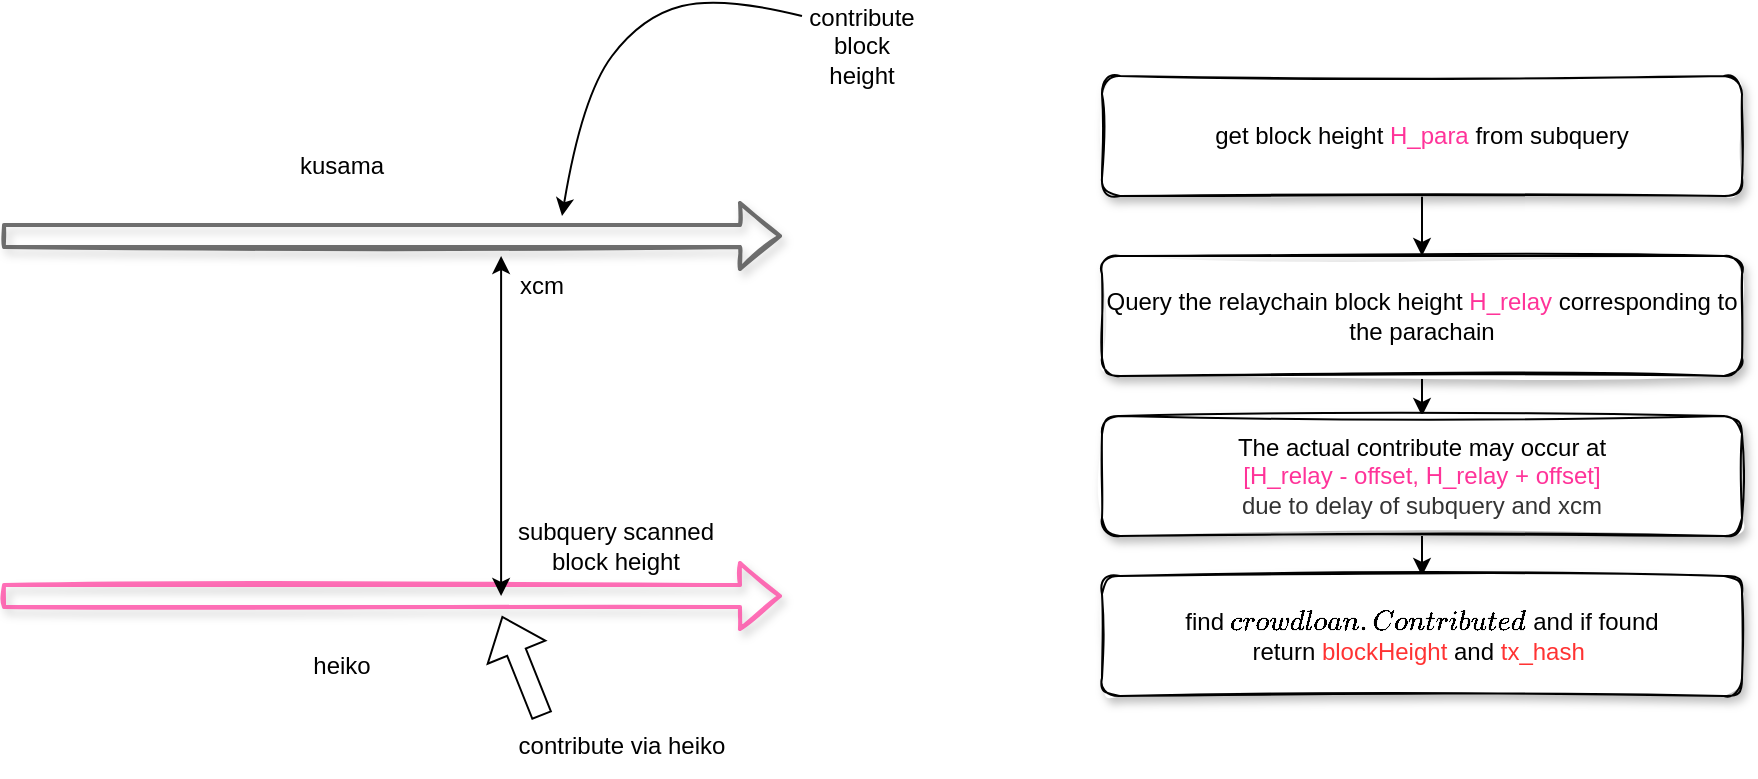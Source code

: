 <mxfile version="17.2.6" type="github">
  <diagram id="2BcyjJTzBsoS4lFNRHGY" name="第 1 页">
    <mxGraphModel dx="858" dy="532" grid="1" gridSize="10" guides="1" tooltips="1" connect="1" arrows="1" fold="1" page="1" pageScale="1" pageWidth="827" pageHeight="1169" math="0" shadow="0">
      <root>
        <mxCell id="0" />
        <mxCell id="1" parent="0" />
        <mxCell id="3LkXJFcj2zFbpE7zRfdK-3" value="" style="shape=flexArrow;endArrow=classic;html=1;rounded=1;shadow=1;sketch=1;strokeWidth=2;strokeColor=#333333;opacity=70;" parent="1" edge="1">
          <mxGeometry width="50" height="50" relative="1" as="geometry">
            <mxPoint x="50" y="280" as="sourcePoint" />
            <mxPoint x="440" y="280" as="targetPoint" />
          </mxGeometry>
        </mxCell>
        <mxCell id="3LkXJFcj2zFbpE7zRfdK-4" value="kusama" style="text;html=1;strokeColor=none;fillColor=none;align=center;verticalAlign=middle;whiteSpace=wrap;rounded=0;" parent="1" vertex="1">
          <mxGeometry x="190" y="230" width="60" height="30" as="geometry" />
        </mxCell>
        <mxCell id="3LkXJFcj2zFbpE7zRfdK-7" value="" style="shape=flexArrow;endArrow=classic;html=1;rounded=1;shadow=1;sketch=1;strokeWidth=2;strokeColor=#FF3399;opacity=70;" parent="1" edge="1">
          <mxGeometry width="50" height="50" relative="1" as="geometry">
            <mxPoint x="50" y="460" as="sourcePoint" />
            <mxPoint x="440" y="460" as="targetPoint" />
          </mxGeometry>
        </mxCell>
        <mxCell id="3LkXJFcj2zFbpE7zRfdK-8" value="heiko" style="text;html=1;strokeColor=none;fillColor=none;align=center;verticalAlign=middle;whiteSpace=wrap;rounded=0;" parent="1" vertex="1">
          <mxGeometry x="190" y="480" width="60" height="30" as="geometry" />
        </mxCell>
        <mxCell id="3LkXJFcj2zFbpE7zRfdK-9" value="" style="endArrow=classic;startArrow=classic;html=1;rounded=0;" parent="1" edge="1">
          <mxGeometry width="50" height="50" relative="1" as="geometry">
            <mxPoint x="299.55" y="460" as="sourcePoint" />
            <mxPoint x="299.55" y="290" as="targetPoint" />
          </mxGeometry>
        </mxCell>
        <mxCell id="3LkXJFcj2zFbpE7zRfdK-11" value="subquery scanned block height" style="text;html=1;strokeColor=none;fillColor=none;align=center;verticalAlign=middle;whiteSpace=wrap;rounded=0;" parent="1" vertex="1">
          <mxGeometry x="304" y="420" width="106" height="30" as="geometry" />
        </mxCell>
        <mxCell id="3LkXJFcj2zFbpE7zRfdK-12" value="" style="shape=flexArrow;endArrow=classic;html=1;rounded=0;" parent="1" edge="1">
          <mxGeometry width="50" height="50" relative="1" as="geometry">
            <mxPoint x="320" y="520" as="sourcePoint" />
            <mxPoint x="300" y="470" as="targetPoint" />
          </mxGeometry>
        </mxCell>
        <mxCell id="3LkXJFcj2zFbpE7zRfdK-13" value="contribute via heiko" style="text;html=1;strokeColor=none;fillColor=none;align=center;verticalAlign=middle;whiteSpace=wrap;rounded=0;" parent="1" vertex="1">
          <mxGeometry x="300" y="520" width="120" height="30" as="geometry" />
        </mxCell>
        <mxCell id="3LkXJFcj2zFbpE7zRfdK-18" value="" style="curved=1;endArrow=classic;html=1;rounded=0;" parent="1" edge="1">
          <mxGeometry width="50" height="50" relative="1" as="geometry">
            <mxPoint x="450" y="170" as="sourcePoint" />
            <mxPoint x="330" y="270" as="targetPoint" />
            <Array as="points">
              <mxPoint x="410" y="160" />
              <mxPoint x="370" y="170" />
              <mxPoint x="340" y="210" />
            </Array>
          </mxGeometry>
        </mxCell>
        <mxCell id="3LkXJFcj2zFbpE7zRfdK-19" value="contribute block height" style="text;html=1;strokeColor=none;fillColor=none;align=center;verticalAlign=middle;whiteSpace=wrap;rounded=0;" parent="1" vertex="1">
          <mxGeometry x="450" y="170" width="60" height="30" as="geometry" />
        </mxCell>
        <mxCell id="3LkXJFcj2zFbpE7zRfdK-23" value="" style="edgeStyle=orthogonalEdgeStyle;rounded=1;orthogonalLoop=1;jettySize=auto;html=1;" parent="1" source="3LkXJFcj2zFbpE7zRfdK-21" target="3LkXJFcj2zFbpE7zRfdK-22" edge="1">
          <mxGeometry relative="1" as="geometry" />
        </mxCell>
        <mxCell id="3LkXJFcj2zFbpE7zRfdK-21" value="get block height &lt;font color=&quot;#ff3399&quot;&gt;H_para&lt;/font&gt;&amp;nbsp;from subquery" style="rounded=1;whiteSpace=wrap;html=1;gradientColor=none;glass=0;shadow=1;sketch=1;" parent="1" vertex="1">
          <mxGeometry x="600" y="200" width="320" height="60" as="geometry" />
        </mxCell>
        <mxCell id="3LkXJFcj2zFbpE7zRfdK-25" value="" style="edgeStyle=orthogonalEdgeStyle;rounded=1;orthogonalLoop=1;jettySize=auto;html=1;" parent="1" source="3LkXJFcj2zFbpE7zRfdK-22" target="3LkXJFcj2zFbpE7zRfdK-24" edge="1">
          <mxGeometry relative="1" as="geometry" />
        </mxCell>
        <mxCell id="3LkXJFcj2zFbpE7zRfdK-22" value="Query the relaychain block height &lt;font color=&quot;#ff3399&quot;&gt;H_relay&lt;/font&gt; corresponding to the parachain" style="whiteSpace=wrap;html=1;rounded=1;gradientColor=none;glass=0;shadow=1;sketch=1;" parent="1" vertex="1">
          <mxGeometry x="600" y="290" width="320" height="60" as="geometry" />
        </mxCell>
        <mxCell id="3LkXJFcj2zFbpE7zRfdK-28" value="" style="edgeStyle=orthogonalEdgeStyle;rounded=1;orthogonalLoop=1;jettySize=auto;html=1;fontColor=#FF3399;" parent="1" source="3LkXJFcj2zFbpE7zRfdK-24" target="3LkXJFcj2zFbpE7zRfdK-27" edge="1">
          <mxGeometry relative="1" as="geometry" />
        </mxCell>
        <mxCell id="3LkXJFcj2zFbpE7zRfdK-24" value="The actual contribute may occur at&lt;br&gt;&lt;font color=&quot;#ff3399&quot;&gt;[H_relay - offset, H_relay + offset]&lt;/font&gt;&lt;br&gt;&lt;font color=&quot;#333333&quot;&gt;due to delay of subquery and xcm&lt;/font&gt;" style="whiteSpace=wrap;html=1;rounded=1;gradientColor=none;glass=0;shadow=1;sketch=1;" parent="1" vertex="1">
          <mxGeometry x="600" y="370" width="320" height="60" as="geometry" />
        </mxCell>
        <mxCell id="3LkXJFcj2zFbpE7zRfdK-27" value="find `crowdloan.Contributed` and if found&lt;br&gt;return &lt;font color=&quot;#ff3333&quot;&gt;blockHeight&lt;/font&gt; and &lt;font color=&quot;#ff3333&quot;&gt;tx_hash&lt;/font&gt;&amp;nbsp;" style="whiteSpace=wrap;html=1;rounded=1;gradientColor=none;glass=0;shadow=1;sketch=1;" parent="1" vertex="1">
          <mxGeometry x="600" y="450" width="320" height="60" as="geometry" />
        </mxCell>
        <mxCell id="MfH0Oa--9J9utDKAp9Wr-1" value="xcm" style="text;html=1;strokeColor=none;fillColor=none;align=center;verticalAlign=middle;whiteSpace=wrap;rounded=0;" vertex="1" parent="1">
          <mxGeometry x="290" y="290" width="60" height="30" as="geometry" />
        </mxCell>
      </root>
    </mxGraphModel>
  </diagram>
</mxfile>
